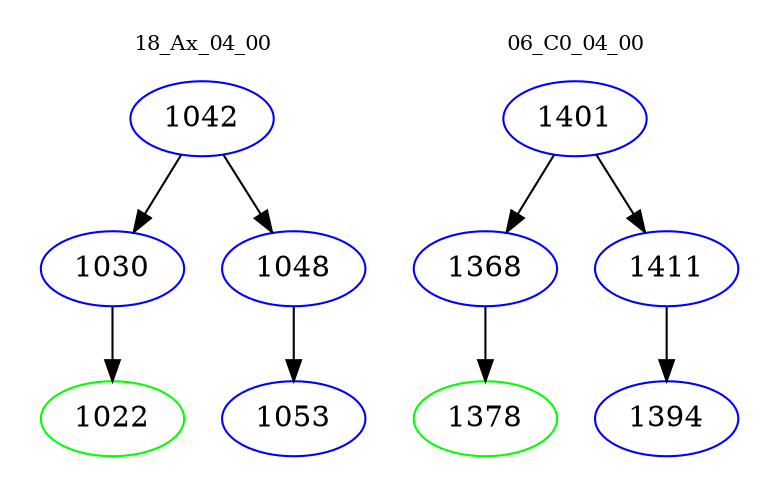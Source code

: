 digraph{
subgraph cluster_0 {
color = white
label = "18_Ax_04_00";
fontsize=10;
T0_1042 [label="1042", color="blue"]
T0_1042 -> T0_1030 [color="black"]
T0_1030 [label="1030", color="blue"]
T0_1030 -> T0_1022 [color="black"]
T0_1022 [label="1022", color="green"]
T0_1042 -> T0_1048 [color="black"]
T0_1048 [label="1048", color="blue"]
T0_1048 -> T0_1053 [color="black"]
T0_1053 [label="1053", color="blue"]
}
subgraph cluster_1 {
color = white
label = "06_C0_04_00";
fontsize=10;
T1_1401 [label="1401", color="blue"]
T1_1401 -> T1_1368 [color="black"]
T1_1368 [label="1368", color="blue"]
T1_1368 -> T1_1378 [color="black"]
T1_1378 [label="1378", color="green"]
T1_1401 -> T1_1411 [color="black"]
T1_1411 [label="1411", color="blue"]
T1_1411 -> T1_1394 [color="black"]
T1_1394 [label="1394", color="blue"]
}
}
